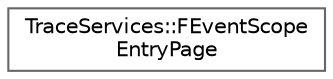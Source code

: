 digraph "Graphical Class Hierarchy"
{
 // INTERACTIVE_SVG=YES
 // LATEX_PDF_SIZE
  bgcolor="transparent";
  edge [fontname=Helvetica,fontsize=10,labelfontname=Helvetica,labelfontsize=10];
  node [fontname=Helvetica,fontsize=10,shape=box,height=0.2,width=0.4];
  rankdir="LR";
  Node0 [id="Node000000",label="TraceServices::FEventScope\lEntryPage",height=0.2,width=0.4,color="grey40", fillcolor="white", style="filled",URL="$d0/d62/structTraceServices_1_1FEventScopeEntryPage.html",tooltip=" "];
}

